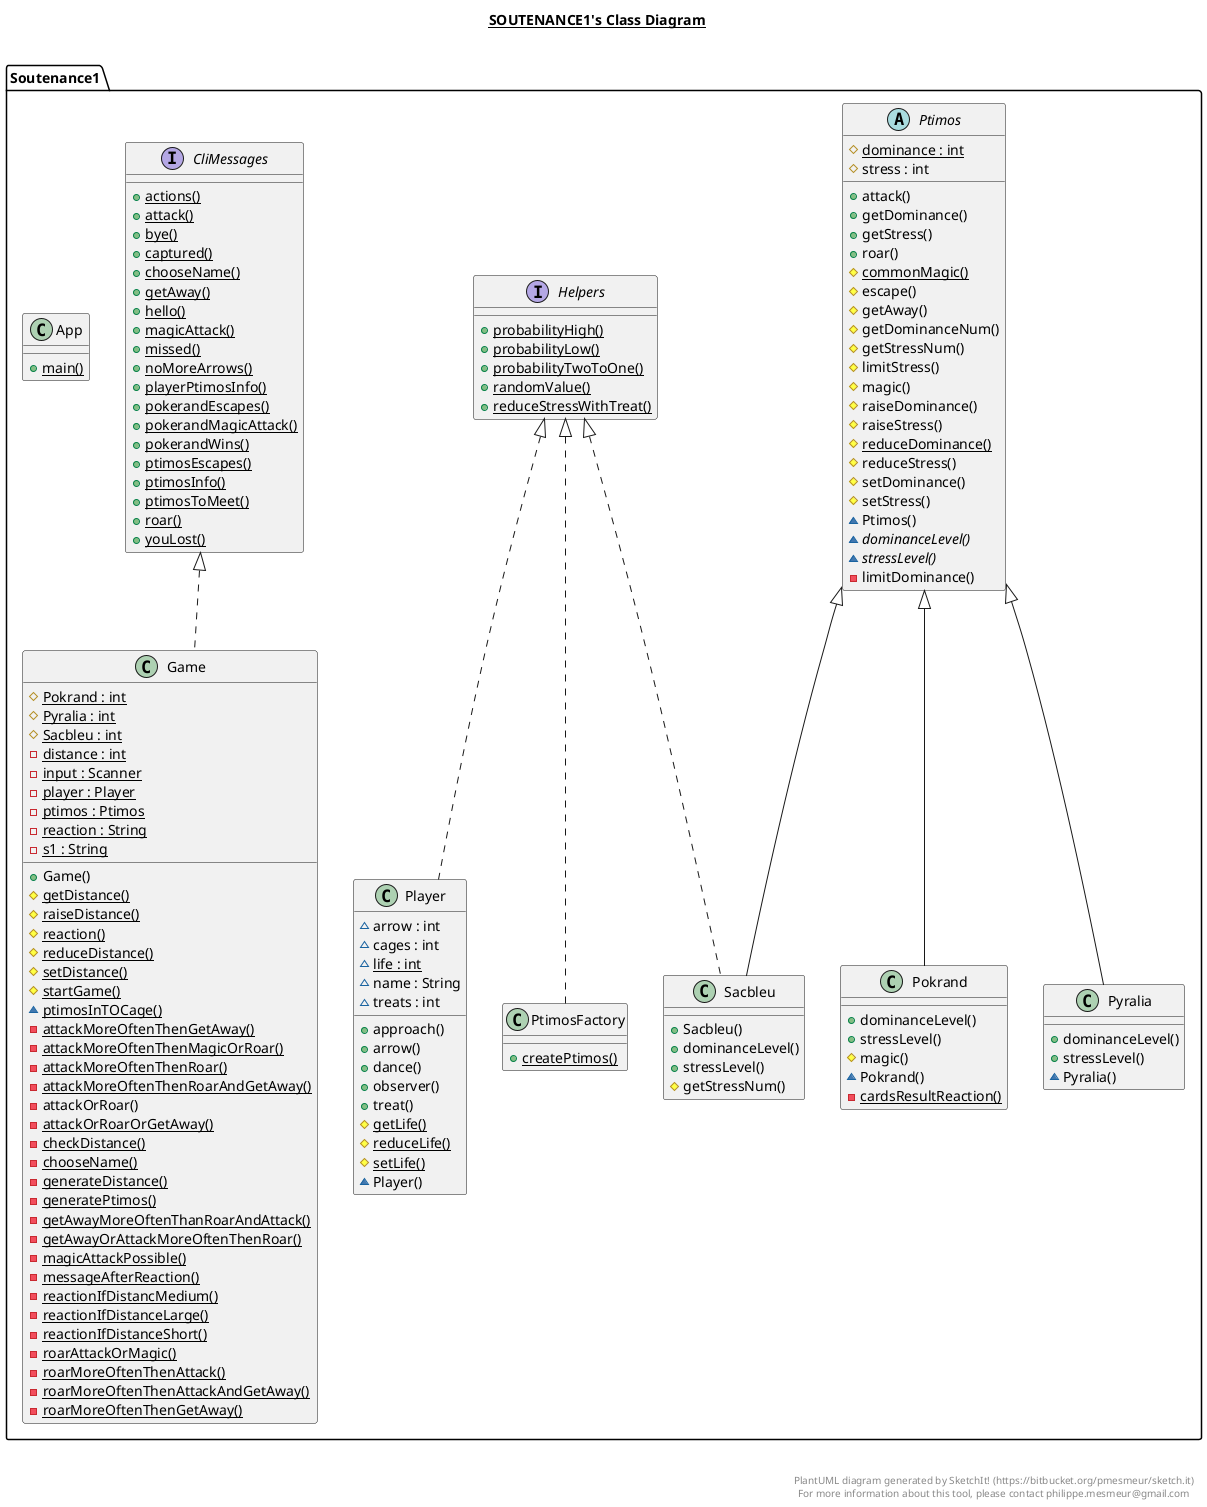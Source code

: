 @startuml

title __SOUTENANCE1's Class Diagram__\n

  namespace Soutenance1 {
    class Soutenance1.App {
        {static} + main()
    }
  }
  

  namespace Soutenance1 {
    interface Soutenance1.CliMessages {
        {static} + actions()
        {static} + attack()
        {static} + bye()
        {static} + captured()
        {static} + chooseName()
        {static} + getAway()
        {static} + hello()
        {static} + magicAttack()
        {static} + missed()
        {static} + noMoreArrows()
        {static} + playerPtimosInfo()
        {static} + pokerandEscapes()
        {static} + pokerandMagicAttack()
        {static} + pokerandWins()
        {static} + ptimosEscapes()
        {static} + ptimosInfo()
        {static} + ptimosToMeet()
        {static} + roar()
        {static} + youLost()
    }
  }
  

  namespace Soutenance1 {
    class Soutenance1.Game {
        {static} # Pokrand : int
        {static} # Pyralia : int
        {static} # Sacbleu : int
        {static} - distance : int
        {static} - input : Scanner
        {static} - player : Player
        {static} - ptimos : Ptimos
        {static} - reaction : String
        {static} - s1 : String
        + Game()
        {static} # getDistance()
        {static} # raiseDistance()
        {static} # reaction()
        {static} # reduceDistance()
        {static} # setDistance()
        {static} # startGame()
        {static} ~ ptimosInTOCage()
        {static} - attackMoreOftenThenGetAway()
        {static} - attackMoreOftenThenMagicOrRoar()
        {static} - attackMoreOftenThenRoar()
        {static} - attackMoreOftenThenRoarAndGetAway()
        - attackOrRoar()
        {static} - attackOrRoarOrGetAway()
        {static} - checkDistance()
        {static} - chooseName()
        {static} - generateDistance()
        {static} - generatePtimos()
        {static} - getAwayMoreOftenThanRoarAndAttack()
        {static} - getAwayOrAttackMoreOftenThenRoar()
        {static} - magicAttackPossible()
        {static} - messageAfterReaction()
        {static} - reactionIfDistancMedium()
        {static} - reactionIfDistanceLarge()
        {static} - reactionIfDistanceShort()
        {static} - roarAttackOrMagic()
        {static} - roarMoreOftenThenAttack()
        {static} - roarMoreOftenThenAttackAndGetAway()
        {static} - roarMoreOftenThenGetAway()
    }
  }
  

  namespace Soutenance1 {
    interface Soutenance1.Helpers {
        {static} + probabilityHigh()
        {static} + probabilityLow()
        {static} + probabilityTwoToOne()
        {static} + randomValue()
        {static} + reduceStressWithTreat()
    }
  }
  

  namespace Soutenance1 {
    class Soutenance1.Player {
        ~ arrow : int
        ~ cages : int
        {static} ~ life : int
        ~ name : String
        ~ treats : int
        + approach()
        + arrow()
        + dance()
        + observer()
        + treat()
        {static} # getLife()
        {static} # reduceLife()
        {static} # setLife()
        ~ Player()
    }
  }
  

  namespace Soutenance1 {
    class Soutenance1.Pokrand {
        + dominanceLevel()
        + stressLevel()
        # magic()
        ~ Pokrand()
        {static} - cardsResultReaction()
    }
  }
  

  namespace Soutenance1 {
    abstract class Soutenance1.Ptimos {
        {static} # dominance : int
        # stress : int
        + attack()
        + getDominance()
        + getStress()
        + roar()
        {static} # commonMagic()
        # escape()
        # getAway()
        # getDominanceNum()
        # getStressNum()
        # limitStress()
        # magic()
        # raiseDominance()
        # raiseStress()
        {static} # reduceDominance()
        # reduceStress()
        # setDominance()
        # setStress()
        ~ Ptimos()
        {abstract} ~ dominanceLevel()
        {abstract} ~ stressLevel()
        - limitDominance()
    }
  }
  

  namespace Soutenance1 {
    class Soutenance1.PtimosFactory {
        {static} + createPtimos()
    }
  }
  

  namespace Soutenance1 {
    class Soutenance1.Pyralia {
        + dominanceLevel()
        + stressLevel()
        ~ Pyralia()
    }
  }
  

  namespace Soutenance1 {
    class Soutenance1.Sacbleu {
        + Sacbleu()
        + dominanceLevel()
        + stressLevel()
        # getStressNum()
    }
  }
  

  Soutenance1.Game .up.|> Soutenance1.CliMessages
  Soutenance1.Player .up.|> Soutenance1.Helpers
  Soutenance1.Pokrand -up-|> Soutenance1.Ptimos
  Soutenance1.PtimosFactory .up.|> Soutenance1.Helpers
  Soutenance1.Pyralia -up-|> Soutenance1.Ptimos
  Soutenance1.Sacbleu .up.|> Soutenance1.Helpers
  Soutenance1.Sacbleu -up-|> Soutenance1.Ptimos


right footer


PlantUML diagram generated by SketchIt! (https://bitbucket.org/pmesmeur/sketch.it)
For more information about this tool, please contact philippe.mesmeur@gmail.com
endfooter

@enduml
